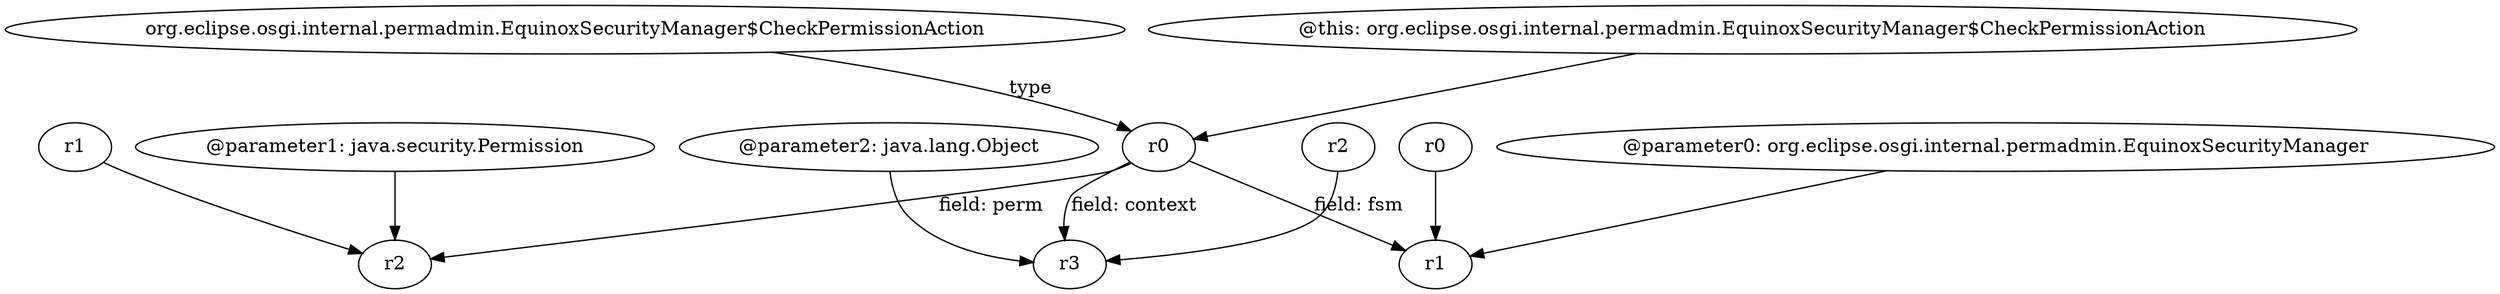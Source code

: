 digraph g {
0[label="r0"]
1[label="r2"]
0->1[label="field: perm"]
2[label="r3"]
0->2[label="field: context"]
3[label="org.eclipse.osgi.internal.permadmin.EquinoxSecurityManager$CheckPermissionAction"]
3->0[label="type"]
4[label="r1"]
0->4[label="field: fsm"]
5[label="@this: org.eclipse.osgi.internal.permadmin.EquinoxSecurityManager$CheckPermissionAction"]
5->0[label=""]
6[label="r1"]
6->1[label=""]
7[label="r2"]
7->2[label=""]
8[label="r0"]
8->4[label=""]
9[label="@parameter1: java.security.Permission"]
9->1[label=""]
10[label="@parameter2: java.lang.Object"]
10->2[label=""]
11[label="@parameter0: org.eclipse.osgi.internal.permadmin.EquinoxSecurityManager"]
11->4[label=""]
}